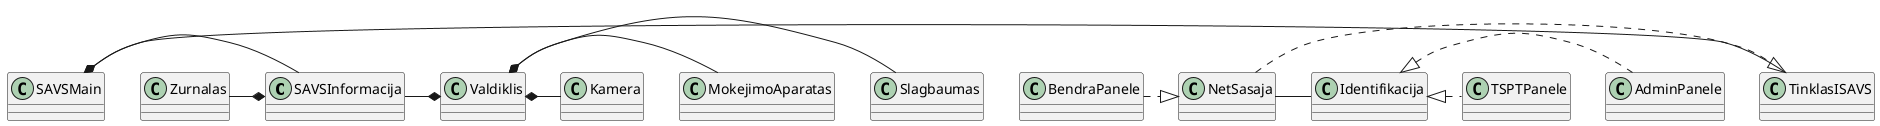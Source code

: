 
@startuml

class SAVSInformacija
class Zurnalas
class Kamera
class MokejimoAparatas
class Slagbaumas
class Valdiklis

class TinklasISAVS
class AdminPanele
class BendraPanele
class TSPTPanele
class NetSasaja
class Identifikacija

class SAVSMain
SAVSMain *- SAVSInformacija
SAVSMain *- TinklasISAVS

Zurnalas -* SAVSInformacija
SAVSInformacija -* Valdiklis
Valdiklis *- Slagbaumas
Valdiklis *- MokejimoAparatas
Valdiklis *- Kamera

BendraPanele .|> NetSasaja
NetSasaja .|> TinklasISAVS
NetSasaja - Identifikacija
Identifikacija <|. AdminPanele
Identifikacija <|. TSPTPanele

@enduml